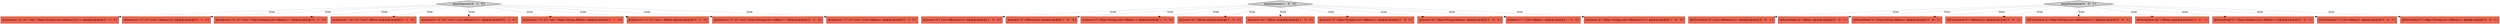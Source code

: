 digraph {
11 [style = filled, label = "@Query(n=\"g\",cf=\"uon\") Map<String,List<ABean((((((>> g@@@2@@@['0', '1', '0']", fillcolor = tomato, shape = box image = "AAA0AAABBB2BBB"];
6 [style = filled, label = "@Query(\"d\") List<ABean((((((> d@@@2@@@['1', '0', '0']", fillcolor = tomato, shape = box image = "AAA0AAABBB1BBB"];
10 [style = filled, label = "@Query(n=\"b\",cf=\"uon\") ABean(((((( b@@@2@@@['0', '1', '0']", fillcolor = tomato, shape = box image = "AAA0AAABBB2BBB"];
22 [style = filled, label = "beanFormData['0', '0', '1']", fillcolor = lightgray, shape = diamond image = "AAA0AAABBB3BBB"];
2 [style = filled, label = "beanQueries['1', '0', '0']", fillcolor = lightgray, shape = diamond image = "AAA0AAABBB1BBB"];
4 [style = filled, label = "@Query(\"b\") ABean(((((( b@@@2@@@['1', '0', '0']", fillcolor = tomato, shape = box image = "AAA0AAABBB1BBB"];
23 [style = filled, label = "@FormData(\"d\") List<ABean((((((> d@@@2@@@['0', '0', '1']", fillcolor = tomato, shape = box image = "AAA0AAABBB3BBB"];
13 [style = filled, label = "@Query(n=\"h\",cf=\"uon\") Map<Integer,List<ABean>> h@@@2@@@['0', '1', '0']", fillcolor = tomato, shape = box image = "AAA0AAABBB2BBB"];
9 [style = filled, label = "@Query(\"f\") Map<String,List<ABean>> f@@@2@@@['1', '0', '0']", fillcolor = tomato, shape = box image = "AAA0AAABBB1BBB"];
18 [style = filled, label = "@Query(n=\"an\",cf=\"uon\") ABean an@@@2@@@['0', '1', '0']", fillcolor = tomato, shape = box image = "AAA0AAABBB2BBB"];
0 [style = filled, label = "@Query(\"a\") ABean a@@@2@@@['1', '0', '0']", fillcolor = tomato, shape = box image = "AAA0AAABBB1BBB"];
26 [style = filled, label = "@FormData(\"a\") ABean a@@@2@@@['0', '0', '1']", fillcolor = tomato, shape = box image = "AAA0AAABBB3BBB"];
7 [style = filled, label = "@Query(\"an\") ABean an@@@2@@@['1', '0', '0']", fillcolor = tomato, shape = box image = "AAA0AAABBB1BBB"];
24 [style = filled, label = "@FormData(\"e\") Map<String,ABean> e@@@2@@@['0', '0', '1']", fillcolor = tomato, shape = box image = "AAA0AAABBB3BBB"];
28 [style = filled, label = "@FormData(\"b\") ABean(((((( b@@@2@@@['0', '0', '1']", fillcolor = tomato, shape = box image = "AAA0AAABBB3BBB"];
14 [style = filled, label = "@Query(n=\"d\",cf=\"uon\") List<ABean((((((> d@@@2@@@['0', '1', '0']", fillcolor = tomato, shape = box image = "AAA0AAABBB2BBB"];
3 [style = filled, label = "@Query(\"h\") Map<Integer,List<ABean>> h@@@2@@@['1', '0', '0']", fillcolor = tomato, shape = box image = "AAA0AAABBB1BBB"];
21 [style = filled, label = "@FormData(\"g\") Map<String,List<ABean((((((>> g@@@2@@@['0', '0', '1']", fillcolor = tomato, shape = box image = "AAA0AAABBB3BBB"];
27 [style = filled, label = "@FormData(\"an\") ABean an@@@2@@@['0', '0', '1']", fillcolor = tomato, shape = box image = "AAA0AAABBB3BBB"];
20 [style = filled, label = "@FormData(\"h\") Map<Integer,List<ABean>> h@@@2@@@['0', '0', '1']", fillcolor = tomato, shape = box image = "AAA0AAABBB3BBB"];
19 [style = filled, label = "beanQueries['0', '1', '0']", fillcolor = lightgray, shape = diamond image = "AAA0AAABBB2BBB"];
17 [style = filled, label = "@Query(n=\"e\",cf=\"uon\") Map<String,ABean> e@@@2@@@['0', '1', '0']", fillcolor = tomato, shape = box image = "AAA0AAABBB2BBB"];
25 [style = filled, label = "@FormData(\"c\") List<ABean> c@@@2@@@['0', '0', '1']", fillcolor = tomato, shape = box image = "AAA0AAABBB3BBB"];
15 [style = filled, label = "@Query(n=\"a\",cf=\"uon\") ABean a@@@2@@@['0', '1', '0']", fillcolor = tomato, shape = box image = "AAA0AAABBB2BBB"];
1 [style = filled, label = "@Query(\"e\") Map<String,ABean> e@@@2@@@['1', '0', '0']", fillcolor = tomato, shape = box image = "AAA0AAABBB1BBB"];
8 [style = filled, label = "@Query(\"c\") List<ABean> c@@@2@@@['1', '0', '0']", fillcolor = tomato, shape = box image = "AAA0AAABBB1BBB"];
12 [style = filled, label = "@Query(n=\"f\",cf=\"uon\") Map<String,List<ABean>> f@@@2@@@['0', '1', '0']", fillcolor = tomato, shape = box image = "AAA0AAABBB2BBB"];
29 [style = filled, label = "@FormData(\"f\") Map<String,List<ABean>> f@@@2@@@['0', '0', '1']", fillcolor = tomato, shape = box image = "AAA0AAABBB3BBB"];
16 [style = filled, label = "@Query(n=\"c\",cf=\"uon\") List<ABean> c@@@2@@@['0', '1', '0']", fillcolor = tomato, shape = box image = "AAA0AAABBB2BBB"];
5 [style = filled, label = "@Query(\"g\") Map<String,List<ABean((((((>> g@@@2@@@['1', '0', '0']", fillcolor = tomato, shape = box image = "AAA0AAABBB1BBB"];
2->3 [style = dotted, label="true"];
19->10 [style = dotted, label="true"];
22->21 [style = dotted, label="true"];
19->14 [style = dotted, label="true"];
22->29 [style = dotted, label="true"];
2->0 [style = dotted, label="true"];
22->23 [style = dotted, label="true"];
19->17 [style = dotted, label="true"];
22->25 [style = dotted, label="true"];
19->18 [style = dotted, label="true"];
22->28 [style = dotted, label="true"];
19->12 [style = dotted, label="true"];
19->13 [style = dotted, label="true"];
22->24 [style = dotted, label="true"];
19->15 [style = dotted, label="true"];
22->20 [style = dotted, label="true"];
2->9 [style = dotted, label="true"];
22->26 [style = dotted, label="true"];
2->6 [style = dotted, label="true"];
2->1 [style = dotted, label="true"];
19->11 [style = dotted, label="true"];
2->7 [style = dotted, label="true"];
22->27 [style = dotted, label="true"];
2->4 [style = dotted, label="true"];
19->16 [style = dotted, label="true"];
2->5 [style = dotted, label="true"];
2->8 [style = dotted, label="true"];
}
